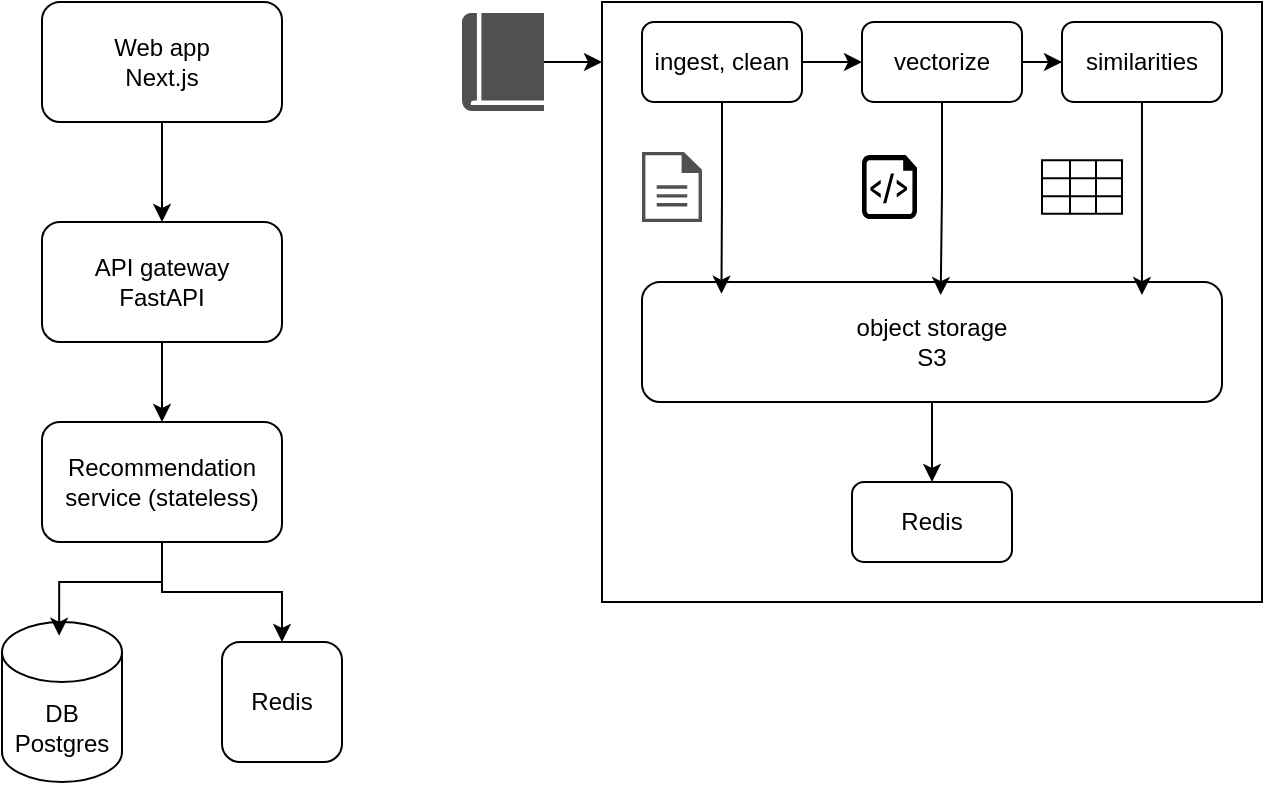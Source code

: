 <mxfile version="28.2.8">
  <diagram name="Page-1" id="oNuEh1Lu1eJFe6upI50h">
    <mxGraphModel dx="1176" dy="638" grid="1" gridSize="10" guides="1" tooltips="1" connect="1" arrows="1" fold="1" page="1" pageScale="1" pageWidth="850" pageHeight="1100" math="0" shadow="0">
      <root>
        <mxCell id="0" />
        <mxCell id="1" parent="0" />
        <mxCell id="hhNhdd4hcf6Uw8gVflxe-8" style="edgeStyle=orthogonalEdgeStyle;rounded=0;orthogonalLoop=1;jettySize=auto;html=1;entryX=0.5;entryY=0;entryDx=0;entryDy=0;" edge="1" parent="1" source="hhNhdd4hcf6Uw8gVflxe-1" target="hhNhdd4hcf6Uw8gVflxe-4">
          <mxGeometry relative="1" as="geometry" />
        </mxCell>
        <mxCell id="hhNhdd4hcf6Uw8gVflxe-1" value="Web app&lt;div&gt;Next.js&lt;/div&gt;" style="rounded=1;whiteSpace=wrap;html=1;" vertex="1" parent="1">
          <mxGeometry x="40" y="40" width="120" height="60" as="geometry" />
        </mxCell>
        <mxCell id="hhNhdd4hcf6Uw8gVflxe-9" style="edgeStyle=orthogonalEdgeStyle;rounded=0;orthogonalLoop=1;jettySize=auto;html=1;entryX=0.5;entryY=0;entryDx=0;entryDy=0;" edge="1" parent="1" source="hhNhdd4hcf6Uw8gVflxe-4" target="hhNhdd4hcf6Uw8gVflxe-5">
          <mxGeometry relative="1" as="geometry" />
        </mxCell>
        <mxCell id="hhNhdd4hcf6Uw8gVflxe-4" value="API gateway&lt;div&gt;FastAPI&lt;/div&gt;" style="rounded=1;whiteSpace=wrap;html=1;" vertex="1" parent="1">
          <mxGeometry x="40" y="150" width="120" height="60" as="geometry" />
        </mxCell>
        <mxCell id="hhNhdd4hcf6Uw8gVflxe-12" style="edgeStyle=orthogonalEdgeStyle;rounded=0;orthogonalLoop=1;jettySize=auto;html=1;entryX=0.5;entryY=0;entryDx=0;entryDy=0;" edge="1" parent="1" source="hhNhdd4hcf6Uw8gVflxe-5" target="hhNhdd4hcf6Uw8gVflxe-7">
          <mxGeometry relative="1" as="geometry" />
        </mxCell>
        <mxCell id="hhNhdd4hcf6Uw8gVflxe-5" value="Recommendation service (stateless)" style="rounded=1;whiteSpace=wrap;html=1;" vertex="1" parent="1">
          <mxGeometry x="40" y="250" width="120" height="60" as="geometry" />
        </mxCell>
        <mxCell id="hhNhdd4hcf6Uw8gVflxe-6" value="DB&lt;div&gt;Postgres&lt;/div&gt;" style="shape=cylinder3;whiteSpace=wrap;html=1;boundedLbl=1;backgroundOutline=1;size=15;" vertex="1" parent="1">
          <mxGeometry x="20" y="350" width="60" height="80" as="geometry" />
        </mxCell>
        <mxCell id="hhNhdd4hcf6Uw8gVflxe-7" value="Redis" style="rounded=1;whiteSpace=wrap;html=1;" vertex="1" parent="1">
          <mxGeometry x="130" y="360" width="60" height="60" as="geometry" />
        </mxCell>
        <mxCell id="hhNhdd4hcf6Uw8gVflxe-10" style="edgeStyle=orthogonalEdgeStyle;rounded=0;orthogonalLoop=1;jettySize=auto;html=1;entryX=0.476;entryY=0.086;entryDx=0;entryDy=0;entryPerimeter=0;" edge="1" parent="1" source="hhNhdd4hcf6Uw8gVflxe-5" target="hhNhdd4hcf6Uw8gVflxe-6">
          <mxGeometry relative="1" as="geometry" />
        </mxCell>
        <mxCell id="hhNhdd4hcf6Uw8gVflxe-16" value="" style="rounded=0;whiteSpace=wrap;html=1;" vertex="1" parent="1">
          <mxGeometry x="320" y="40" width="330" height="300" as="geometry" />
        </mxCell>
        <mxCell id="hhNhdd4hcf6Uw8gVflxe-22" style="edgeStyle=orthogonalEdgeStyle;rounded=0;orthogonalLoop=1;jettySize=auto;html=1;" edge="1" parent="1" source="hhNhdd4hcf6Uw8gVflxe-17" target="hhNhdd4hcf6Uw8gVflxe-21">
          <mxGeometry relative="1" as="geometry" />
        </mxCell>
        <mxCell id="hhNhdd4hcf6Uw8gVflxe-17" value="ingest, clean" style="rounded=1;whiteSpace=wrap;html=1;" vertex="1" parent="1">
          <mxGeometry x="340" y="50" width="80" height="40" as="geometry" />
        </mxCell>
        <mxCell id="hhNhdd4hcf6Uw8gVflxe-24" style="edgeStyle=orthogonalEdgeStyle;rounded=0;orthogonalLoop=1;jettySize=auto;html=1;" edge="1" parent="1" source="hhNhdd4hcf6Uw8gVflxe-21" target="hhNhdd4hcf6Uw8gVflxe-23">
          <mxGeometry relative="1" as="geometry" />
        </mxCell>
        <mxCell id="hhNhdd4hcf6Uw8gVflxe-21" value="vectorize" style="rounded=1;whiteSpace=wrap;html=1;" vertex="1" parent="1">
          <mxGeometry x="450" y="50" width="80" height="40" as="geometry" />
        </mxCell>
        <mxCell id="hhNhdd4hcf6Uw8gVflxe-23" value="similarities" style="rounded=1;whiteSpace=wrap;html=1;" vertex="1" parent="1">
          <mxGeometry x="550" y="50" width="80" height="40" as="geometry" />
        </mxCell>
        <mxCell id="hhNhdd4hcf6Uw8gVflxe-64" style="edgeStyle=orthogonalEdgeStyle;rounded=0;orthogonalLoop=1;jettySize=auto;html=1;" edge="1" parent="1" source="hhNhdd4hcf6Uw8gVflxe-27" target="hhNhdd4hcf6Uw8gVflxe-63">
          <mxGeometry relative="1" as="geometry" />
        </mxCell>
        <mxCell id="hhNhdd4hcf6Uw8gVflxe-27" value="object storage&lt;div&gt;S3&lt;/div&gt;" style="rounded=1;whiteSpace=wrap;html=1;" vertex="1" parent="1">
          <mxGeometry x="340" y="180" width="290" height="60" as="geometry" />
        </mxCell>
        <mxCell id="hhNhdd4hcf6Uw8gVflxe-28" style="edgeStyle=orthogonalEdgeStyle;rounded=0;orthogonalLoop=1;jettySize=auto;html=1;entryX=0.137;entryY=0.098;entryDx=0;entryDy=0;entryPerimeter=0;" edge="1" parent="1" source="hhNhdd4hcf6Uw8gVflxe-17" target="hhNhdd4hcf6Uw8gVflxe-27">
          <mxGeometry relative="1" as="geometry" />
        </mxCell>
        <mxCell id="hhNhdd4hcf6Uw8gVflxe-29" style="edgeStyle=orthogonalEdgeStyle;rounded=0;orthogonalLoop=1;jettySize=auto;html=1;entryX=0.515;entryY=0.109;entryDx=0;entryDy=0;entryPerimeter=0;" edge="1" parent="1" source="hhNhdd4hcf6Uw8gVflxe-21" target="hhNhdd4hcf6Uw8gVflxe-27">
          <mxGeometry relative="1" as="geometry" />
        </mxCell>
        <mxCell id="hhNhdd4hcf6Uw8gVflxe-30" style="edgeStyle=orthogonalEdgeStyle;rounded=0;orthogonalLoop=1;jettySize=auto;html=1;entryX=0.862;entryY=0.109;entryDx=0;entryDy=0;entryPerimeter=0;" edge="1" parent="1" source="hhNhdd4hcf6Uw8gVflxe-23" target="hhNhdd4hcf6Uw8gVflxe-27">
          <mxGeometry relative="1" as="geometry" />
        </mxCell>
        <mxCell id="hhNhdd4hcf6Uw8gVflxe-32" value="" style="sketch=0;pointerEvents=1;shadow=0;dashed=0;html=1;strokeColor=none;fillColor=#505050;labelPosition=center;verticalLabelPosition=bottom;verticalAlign=top;outlineConnect=0;align=center;shape=mxgraph.office.concepts.document;" vertex="1" parent="1">
          <mxGeometry x="340" y="115" width="30" height="35" as="geometry" />
        </mxCell>
        <mxCell id="hhNhdd4hcf6Uw8gVflxe-46" value="" style="shape=table;startSize=0;container=1;collapsible=0;childLayout=tableLayout;fontSize=16;" vertex="1" parent="1">
          <mxGeometry x="540" y="119.17" width="40" height="26.67" as="geometry" />
        </mxCell>
        <mxCell id="hhNhdd4hcf6Uw8gVflxe-47" value="" style="shape=tableRow;horizontal=0;startSize=0;swimlaneHead=0;swimlaneBody=0;strokeColor=inherit;top=0;left=0;bottom=0;right=0;collapsible=0;dropTarget=0;fillColor=none;points=[[0,0.5],[1,0.5]];portConstraint=eastwest;fontSize=16;" vertex="1" parent="hhNhdd4hcf6Uw8gVflxe-46">
          <mxGeometry width="40" height="9" as="geometry" />
        </mxCell>
        <mxCell id="hhNhdd4hcf6Uw8gVflxe-48" value="" style="shape=partialRectangle;html=1;whiteSpace=wrap;connectable=0;strokeColor=inherit;overflow=hidden;fillColor=none;top=0;left=0;bottom=0;right=0;pointerEvents=1;fontSize=16;" vertex="1" parent="hhNhdd4hcf6Uw8gVflxe-47">
          <mxGeometry width="14" height="9" as="geometry">
            <mxRectangle width="14" height="9" as="alternateBounds" />
          </mxGeometry>
        </mxCell>
        <mxCell id="hhNhdd4hcf6Uw8gVflxe-49" value="" style="shape=partialRectangle;html=1;whiteSpace=wrap;connectable=0;strokeColor=inherit;overflow=hidden;fillColor=none;top=0;left=0;bottom=0;right=0;pointerEvents=1;fontSize=16;" vertex="1" parent="hhNhdd4hcf6Uw8gVflxe-47">
          <mxGeometry x="14" width="13" height="9" as="geometry">
            <mxRectangle width="13" height="9" as="alternateBounds" />
          </mxGeometry>
        </mxCell>
        <mxCell id="hhNhdd4hcf6Uw8gVflxe-50" value="" style="shape=partialRectangle;html=1;whiteSpace=wrap;connectable=0;strokeColor=inherit;overflow=hidden;fillColor=none;top=0;left=0;bottom=0;right=0;pointerEvents=1;fontSize=16;" vertex="1" parent="hhNhdd4hcf6Uw8gVflxe-47">
          <mxGeometry x="27" width="13" height="9" as="geometry">
            <mxRectangle width="13" height="9" as="alternateBounds" />
          </mxGeometry>
        </mxCell>
        <mxCell id="hhNhdd4hcf6Uw8gVflxe-51" value="" style="shape=tableRow;horizontal=0;startSize=0;swimlaneHead=0;swimlaneBody=0;strokeColor=inherit;top=0;left=0;bottom=0;right=0;collapsible=0;dropTarget=0;fillColor=none;points=[[0,0.5],[1,0.5]];portConstraint=eastwest;fontSize=16;" vertex="1" parent="hhNhdd4hcf6Uw8gVflxe-46">
          <mxGeometry y="9" width="40" height="9" as="geometry" />
        </mxCell>
        <mxCell id="hhNhdd4hcf6Uw8gVflxe-52" value="" style="shape=partialRectangle;html=1;whiteSpace=wrap;connectable=0;strokeColor=inherit;overflow=hidden;fillColor=none;top=0;left=0;bottom=0;right=0;pointerEvents=1;fontSize=16;" vertex="1" parent="hhNhdd4hcf6Uw8gVflxe-51">
          <mxGeometry width="14" height="9" as="geometry">
            <mxRectangle width="14" height="9" as="alternateBounds" />
          </mxGeometry>
        </mxCell>
        <mxCell id="hhNhdd4hcf6Uw8gVflxe-53" value="" style="shape=partialRectangle;html=1;whiteSpace=wrap;connectable=0;strokeColor=inherit;overflow=hidden;fillColor=none;top=0;left=0;bottom=0;right=0;pointerEvents=1;fontSize=16;" vertex="1" parent="hhNhdd4hcf6Uw8gVflxe-51">
          <mxGeometry x="14" width="13" height="9" as="geometry">
            <mxRectangle width="13" height="9" as="alternateBounds" />
          </mxGeometry>
        </mxCell>
        <mxCell id="hhNhdd4hcf6Uw8gVflxe-54" value="" style="shape=partialRectangle;html=1;whiteSpace=wrap;connectable=0;strokeColor=inherit;overflow=hidden;fillColor=none;top=0;left=0;bottom=0;right=0;pointerEvents=1;fontSize=16;" vertex="1" parent="hhNhdd4hcf6Uw8gVflxe-51">
          <mxGeometry x="27" width="13" height="9" as="geometry">
            <mxRectangle width="13" height="9" as="alternateBounds" />
          </mxGeometry>
        </mxCell>
        <mxCell id="hhNhdd4hcf6Uw8gVflxe-55" value="" style="shape=tableRow;horizontal=0;startSize=0;swimlaneHead=0;swimlaneBody=0;strokeColor=inherit;top=0;left=0;bottom=0;right=0;collapsible=0;dropTarget=0;fillColor=none;points=[[0,0.5],[1,0.5]];portConstraint=eastwest;fontSize=16;" vertex="1" parent="hhNhdd4hcf6Uw8gVflxe-46">
          <mxGeometry y="18" width="40" height="9" as="geometry" />
        </mxCell>
        <mxCell id="hhNhdd4hcf6Uw8gVflxe-56" value="" style="shape=partialRectangle;html=1;whiteSpace=wrap;connectable=0;strokeColor=inherit;overflow=hidden;fillColor=none;top=0;left=0;bottom=0;right=0;pointerEvents=1;fontSize=16;" vertex="1" parent="hhNhdd4hcf6Uw8gVflxe-55">
          <mxGeometry width="14" height="9" as="geometry">
            <mxRectangle width="14" height="9" as="alternateBounds" />
          </mxGeometry>
        </mxCell>
        <mxCell id="hhNhdd4hcf6Uw8gVflxe-57" value="" style="shape=partialRectangle;html=1;whiteSpace=wrap;connectable=0;strokeColor=inherit;overflow=hidden;fillColor=none;top=0;left=0;bottom=0;right=0;pointerEvents=1;fontSize=16;" vertex="1" parent="hhNhdd4hcf6Uw8gVflxe-55">
          <mxGeometry x="14" width="13" height="9" as="geometry">
            <mxRectangle width="13" height="9" as="alternateBounds" />
          </mxGeometry>
        </mxCell>
        <mxCell id="hhNhdd4hcf6Uw8gVflxe-58" value="" style="shape=partialRectangle;html=1;whiteSpace=wrap;connectable=0;strokeColor=inherit;overflow=hidden;fillColor=none;top=0;left=0;bottom=0;right=0;pointerEvents=1;fontSize=16;" vertex="1" parent="hhNhdd4hcf6Uw8gVflxe-55">
          <mxGeometry x="27" width="13" height="9" as="geometry">
            <mxRectangle width="13" height="9" as="alternateBounds" />
          </mxGeometry>
        </mxCell>
        <mxCell id="hhNhdd4hcf6Uw8gVflxe-60" value="" style="verticalLabelPosition=bottom;html=1;verticalAlign=top;align=center;strokeColor=none;fillColor=#000000;shape=mxgraph.azure.script_file;pointerEvents=1;" vertex="1" parent="1">
          <mxGeometry x="450" y="116.5" width="27.5" height="32" as="geometry" />
        </mxCell>
        <mxCell id="hhNhdd4hcf6Uw8gVflxe-61" value="" style="sketch=0;pointerEvents=1;shadow=0;dashed=0;html=1;strokeColor=none;fillColor=#505050;labelPosition=center;verticalLabelPosition=bottom;verticalAlign=top;outlineConnect=0;align=center;shape=mxgraph.office.concepts.book_journal;" vertex="1" parent="1">
          <mxGeometry x="250" y="45.5" width="41" height="49" as="geometry" />
        </mxCell>
        <mxCell id="hhNhdd4hcf6Uw8gVflxe-63" value="Redis" style="rounded=1;whiteSpace=wrap;html=1;" vertex="1" parent="1">
          <mxGeometry x="445" y="280" width="80" height="40" as="geometry" />
        </mxCell>
        <mxCell id="hhNhdd4hcf6Uw8gVflxe-65" style="edgeStyle=orthogonalEdgeStyle;rounded=0;orthogonalLoop=1;jettySize=auto;html=1;entryX=0;entryY=0.1;entryDx=0;entryDy=0;entryPerimeter=0;" edge="1" parent="1" source="hhNhdd4hcf6Uw8gVflxe-61" target="hhNhdd4hcf6Uw8gVflxe-16">
          <mxGeometry relative="1" as="geometry" />
        </mxCell>
      </root>
    </mxGraphModel>
  </diagram>
</mxfile>
